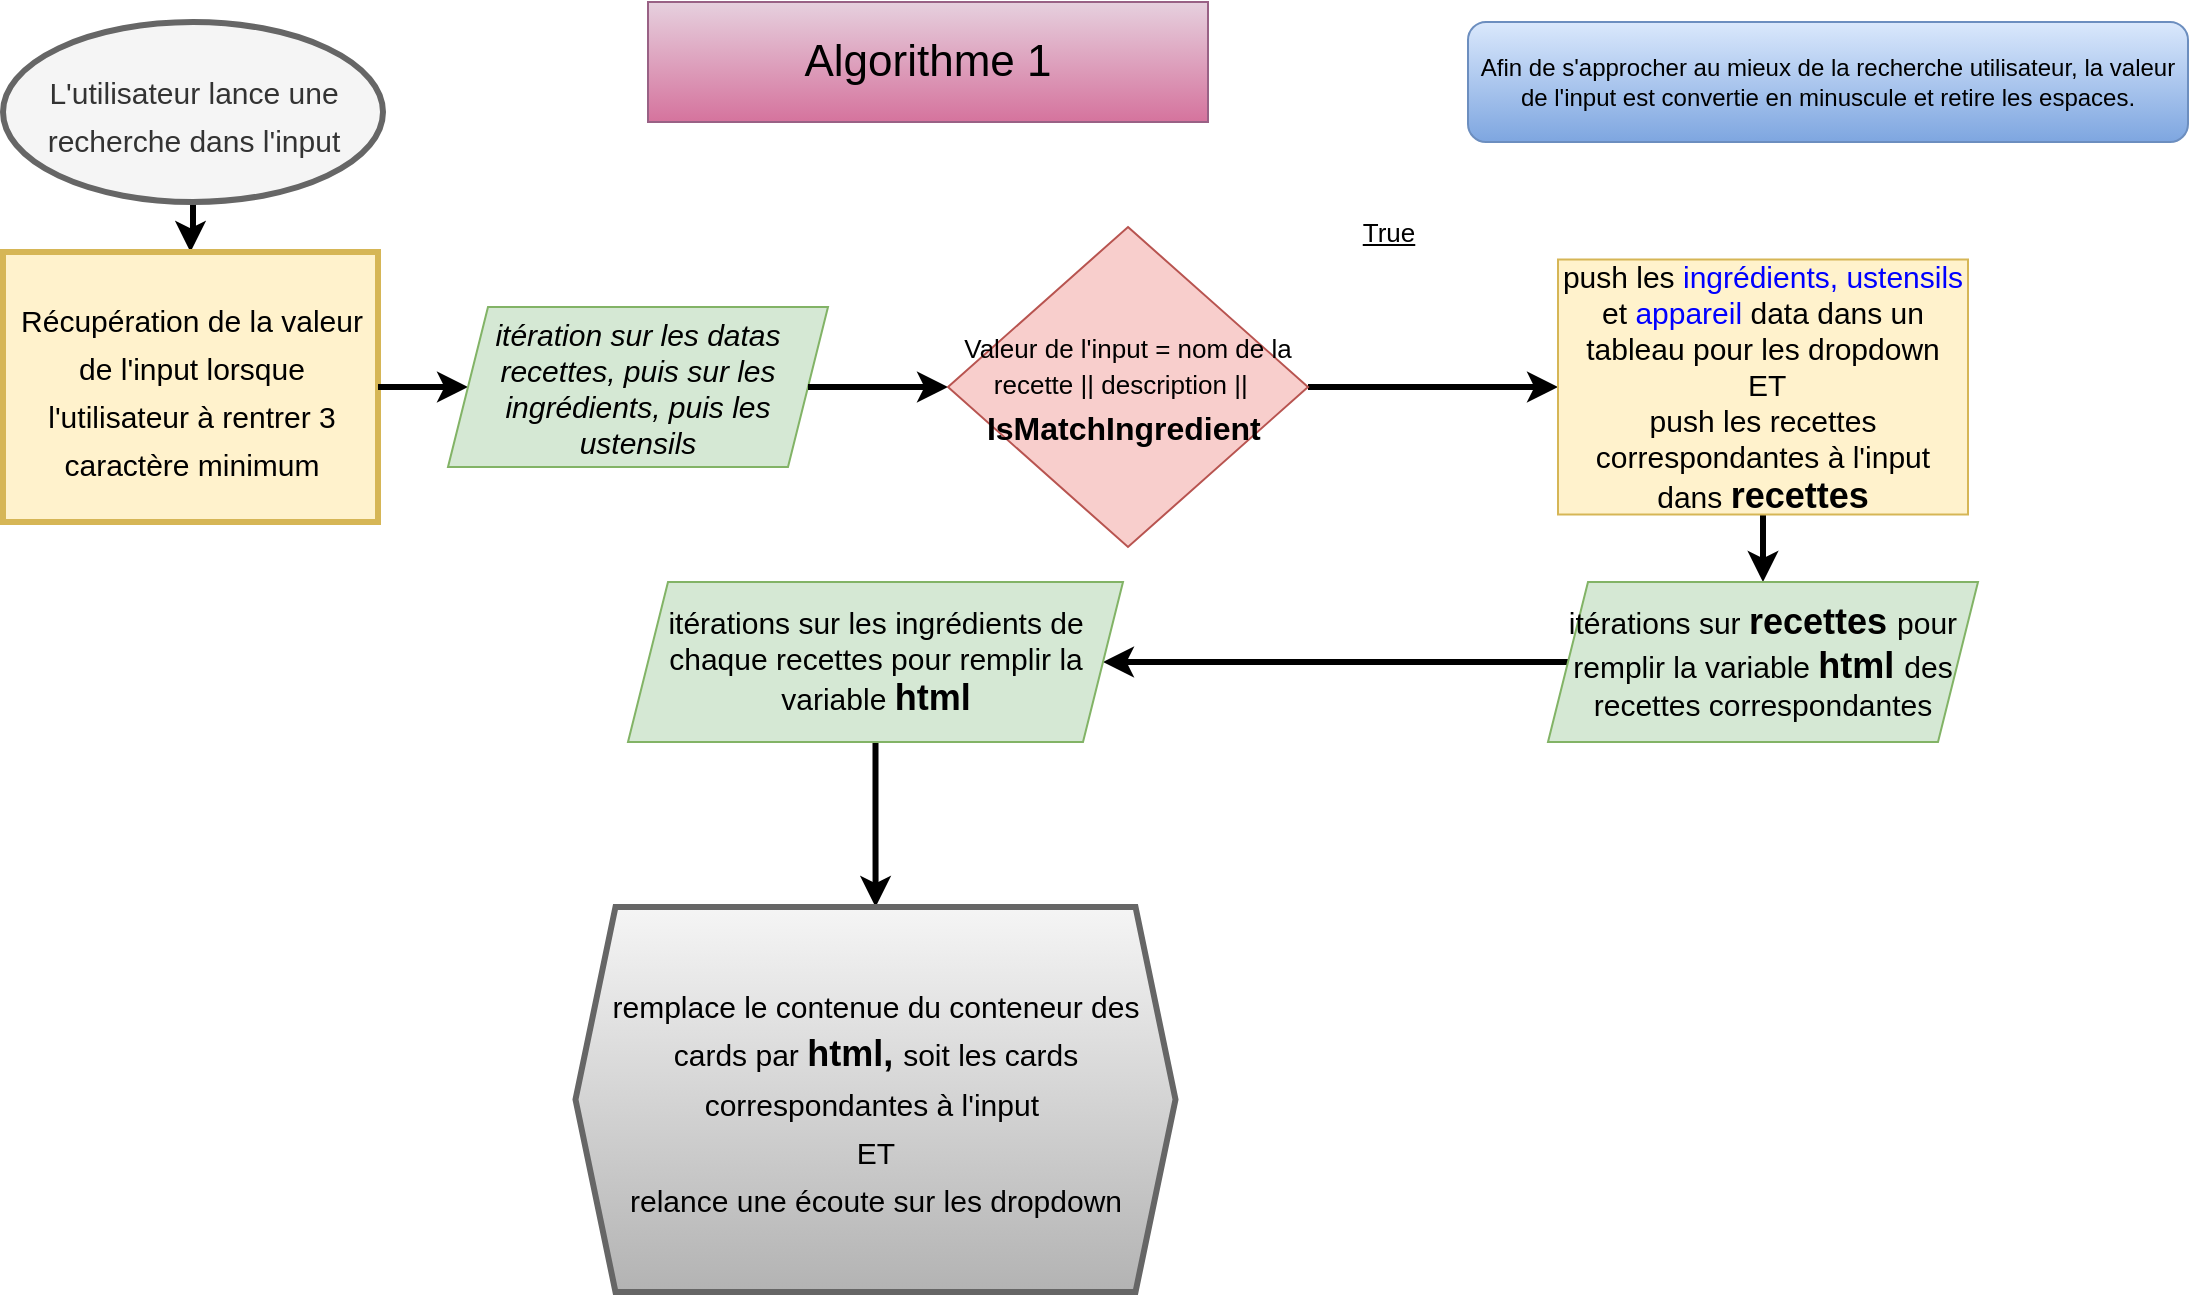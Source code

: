 <mxfile version="15.9.6" type="github" pages="2">
  <diagram id="11DLtLcQ0q4nKdQ-IW-K" name="Page-1">
    <mxGraphModel dx="1422" dy="705" grid="1" gridSize="10" guides="1" tooltips="1" connect="1" arrows="1" fold="1" page="1" pageScale="1" pageWidth="1169" pageHeight="827" math="0" shadow="0">
      <root>
        <mxCell id="0" />
        <mxCell id="1" parent="0" />
        <mxCell id="GyxKQUuqNOyYGBjIDTya-2" value="" style="edgeStyle=orthogonalEdgeStyle;orthogonalLoop=1;jettySize=auto;html=1;strokeWidth=3;" parent="1" source="NNSDG9ltlfEMwObovZCk-11" target="GyxKQUuqNOyYGBjIDTya-1" edge="1">
          <mxGeometry relative="1" as="geometry" />
        </mxCell>
        <mxCell id="NNSDG9ltlfEMwObovZCk-11" value="&lt;font style=&quot;font-size: 15px&quot;&gt;L&#39;utilisateur lance une recherche dans l&#39;input&lt;/font&gt;" style="ellipse;whiteSpace=wrap;html=1;fontSize=20;strokeColor=#666666;strokeWidth=3;fillColor=#f5f5f5;align=center;rounded=0;fontColor=#333333;" parent="1" vertex="1">
          <mxGeometry x="57.5" y="10" width="190" height="90" as="geometry" />
        </mxCell>
        <mxCell id="GyxKQUuqNOyYGBjIDTya-1" value="&lt;font style=&quot;font-size: 15px&quot;&gt;Récupération de la valeur de l&#39;input lorsque l&#39;utilisateur à rentrer 3 caractère minimum&lt;/font&gt;" style="whiteSpace=wrap;html=1;rounded=0;fontSize=20;strokeWidth=3;fillColor=#fff2cc;strokeColor=#d6b656;" parent="1" vertex="1">
          <mxGeometry x="57.5" y="125" width="187.5" height="135" as="geometry" />
        </mxCell>
        <mxCell id="GyxKQUuqNOyYGBjIDTya-8" value="&lt;span&gt;Afin de s&#39;approcher au mieux de la recherche utilisateur, la valeur de l&#39;input est convertie en minuscule et retire les espaces.&lt;/span&gt;" style="rounded=1;whiteSpace=wrap;html=1;fillColor=#dae8fc;strokeColor=#6c8ebf;gradientColor=#7ea6e0;" parent="1" vertex="1">
          <mxGeometry x="790" y="10" width="360" height="60" as="geometry" />
        </mxCell>
        <mxCell id="GyxKQUuqNOyYGBjIDTya-26" value="" style="edgeStyle=orthogonalEdgeStyle;orthogonalLoop=1;jettySize=auto;html=1;fontSize=15;strokeWidth=3;" parent="1" source="GyxKQUuqNOyYGBjIDTya-1" target="GyxKQUuqNOyYGBjIDTya-24" edge="1">
          <mxGeometry relative="1" as="geometry" />
        </mxCell>
        <mxCell id="GyxKQUuqNOyYGBjIDTya-24" value="&lt;i&gt;itération sur les datas recettes, puis sur les ingrédients, puis les ustensils&lt;/i&gt;" style="shape=parallelogram;perimeter=parallelogramPerimeter;whiteSpace=wrap;html=1;fixedSize=1;fontSize=15;fillColor=#d5e8d4;strokeColor=#82b366;" parent="1" vertex="1">
          <mxGeometry x="280" y="152.5" width="190" height="80" as="geometry" />
        </mxCell>
        <mxCell id="GyxKQUuqNOyYGBjIDTya-32" value="" style="edgeStyle=orthogonalEdgeStyle;orthogonalLoop=1;jettySize=auto;html=1;fontSize=15;strokeWidth=3;" parent="1" source="GyxKQUuqNOyYGBjIDTya-24" target="GyxKQUuqNOyYGBjIDTya-31" edge="1">
          <mxGeometry relative="1" as="geometry" />
        </mxCell>
        <mxCell id="hmBQmu3hqkO8t-ikBu-3-2" value="" style="edgeStyle=orthogonalEdgeStyle;rounded=1;orthogonalLoop=1;jettySize=auto;html=1;fontSize=18;fontColor=#000000;strokeWidth=3;" parent="1" source="GyxKQUuqNOyYGBjIDTya-31" target="hmBQmu3hqkO8t-ikBu-3-1" edge="1">
          <mxGeometry relative="1" as="geometry" />
        </mxCell>
        <mxCell id="GyxKQUuqNOyYGBjIDTya-31" value="&lt;div&gt;&lt;span style=&quot;font-size: 13px&quot;&gt;Valeur de l&#39;input = nom de la recette || description ||&amp;nbsp;&amp;nbsp;&lt;/span&gt;&lt;/div&gt;&lt;b style=&quot;font-size: 20px&quot;&gt;&lt;font style=&quot;font-size: 16px&quot;&gt;IsMatchIngredient&lt;/font&gt;&lt;/b&gt;&amp;nbsp;" style="rhombus;whiteSpace=wrap;html=1;fontSize=15;align=center;fillColor=#f8cecc;strokeColor=#b85450;" parent="1" vertex="1">
          <mxGeometry x="530" y="112.5" width="180" height="160" as="geometry" />
        </mxCell>
        <mxCell id="GyxKQUuqNOyYGBjIDTya-43" value="&lt;u&gt;True&lt;/u&gt;" style="text;html=1;align=center;verticalAlign=middle;resizable=0;points=[];autosize=1;strokeColor=none;fillColor=none;fontSize=13;" parent="1" vertex="1">
          <mxGeometry x="730" y="105" width="40" height="20" as="geometry" />
        </mxCell>
        <mxCell id="GyxKQUuqNOyYGBjIDTya-71" value="&lt;font style=&quot;font-size: 22px&quot;&gt;Algorithme 1&lt;/font&gt;" style="text;html=1;fillColor=#e6d0de;align=center;verticalAlign=middle;whiteSpace=wrap;rounded=0;fontSize=16;strokeColor=#996185;gradientColor=#d5739d;" parent="1" vertex="1">
          <mxGeometry x="380" width="280" height="60" as="geometry" />
        </mxCell>
        <mxCell id="hmBQmu3hqkO8t-ikBu-3-5" value="" style="edgeStyle=orthogonalEdgeStyle;rounded=1;orthogonalLoop=1;jettySize=auto;html=1;fontSize=18;fontColor=#000000;strokeWidth=3;" parent="1" source="hmBQmu3hqkO8t-ikBu-3-1" target="hmBQmu3hqkO8t-ikBu-3-4" edge="1">
          <mxGeometry relative="1" as="geometry" />
        </mxCell>
        <mxCell id="hmBQmu3hqkO8t-ikBu-3-1" value="push les &lt;font color=&quot;#0000ff&quot;&gt;ingrédients, ustensils &lt;/font&gt;et &lt;font color=&quot;#0000ff&quot;&gt;appareil&amp;nbsp;&lt;/font&gt;data dans un tableau pour les dropdown&lt;br&gt;&amp;nbsp;ET&lt;br&gt;push les recettes correspondantes à l&#39;input dans &lt;b&gt;&lt;font style=&quot;font-size: 18px&quot;&gt;recettes&lt;/font&gt;&lt;/b&gt;" style="whiteSpace=wrap;html=1;fontSize=15;strokeColor=#d6b656;fillColor=#fff2cc;" parent="1" vertex="1">
          <mxGeometry x="835" y="128.75" width="205" height="127.5" as="geometry" />
        </mxCell>
        <mxCell id="5KrHpPL63VyEcGcbjP_h-2" value="" style="edgeStyle=orthogonalEdgeStyle;rounded=1;orthogonalLoop=1;jettySize=auto;html=1;fontSize=18;fontColor=#000000;strokeWidth=3;" parent="1" source="hmBQmu3hqkO8t-ikBu-3-4" target="5KrHpPL63VyEcGcbjP_h-1" edge="1">
          <mxGeometry relative="1" as="geometry" />
        </mxCell>
        <mxCell id="hmBQmu3hqkO8t-ikBu-3-4" value="itérations sur &lt;b&gt;&lt;font style=&quot;font-size: 18px&quot;&gt;recettes &lt;/font&gt;&lt;/b&gt;pour remplir la variable &lt;b&gt;&lt;font style=&quot;font-size: 18px&quot;&gt;html &lt;/font&gt;&lt;/b&gt;des recettes correspondantes" style="shape=parallelogram;perimeter=parallelogramPerimeter;whiteSpace=wrap;html=1;fixedSize=1;fontSize=15;strokeColor=#82b366;fillColor=#d5e8d4;" parent="1" vertex="1">
          <mxGeometry x="830" y="290" width="215" height="80" as="geometry" />
        </mxCell>
        <mxCell id="5KrHpPL63VyEcGcbjP_h-4" value="" style="edgeStyle=orthogonalEdgeStyle;rounded=1;orthogonalLoop=1;jettySize=auto;html=1;fontSize=18;fontColor=#000000;strokeWidth=3;" parent="1" source="5KrHpPL63VyEcGcbjP_h-1" target="5KrHpPL63VyEcGcbjP_h-3" edge="1">
          <mxGeometry relative="1" as="geometry" />
        </mxCell>
        <mxCell id="5KrHpPL63VyEcGcbjP_h-1" value="itérations sur les ingrédients de chaque recettes pour remplir la variable &lt;b&gt;&lt;font style=&quot;font-size: 18px&quot;&gt;html&lt;/font&gt;&lt;/b&gt;" style="shape=parallelogram;perimeter=parallelogramPerimeter;whiteSpace=wrap;html=1;fixedSize=1;fontSize=15;strokeColor=#82b366;fillColor=#d5e8d4;" parent="1" vertex="1">
          <mxGeometry x="370" y="290" width="247.5" height="80" as="geometry" />
        </mxCell>
        <mxCell id="5KrHpPL63VyEcGcbjP_h-3" value="&lt;font&gt;&lt;span style=&quot;font-size: 15px&quot;&gt;remplace le contenue du conteneur des cards par &lt;/span&gt;&lt;b&gt;&lt;font style=&quot;font-size: 18px&quot;&gt;html,&amp;nbsp;&lt;/font&gt;&lt;/b&gt;&lt;span style=&quot;font-size: 15px&quot;&gt;soit les cards correspondantes à l&#39;input&amp;nbsp;&lt;/span&gt;&lt;br&gt;&lt;span style=&quot;font-size: 15px&quot;&gt;ET&lt;/span&gt;&lt;br&gt;&lt;span style=&quot;font-size: 15px&quot;&gt;relance une écoute sur les dropdown&lt;/span&gt;&lt;br&gt;&lt;/font&gt;" style="shape=hexagon;perimeter=hexagonPerimeter2;whiteSpace=wrap;html=1;fixedSize=1;rounded=0;fontSize=20;strokeWidth=3;fillColor=#f5f5f5;gradientColor=#b3b3b3;strokeColor=#666666;" parent="1" vertex="1">
          <mxGeometry x="343.75" y="452.5" width="300" height="192.5" as="geometry" />
        </mxCell>
      </root>
    </mxGraphModel>
  </diagram>
  <diagram id="1iwCDWMgIz8k7EVZaU8_" name="Page-2">
    <mxGraphModel dx="1422" dy="705" grid="1" gridSize="10" guides="1" tooltips="1" connect="1" arrows="1" fold="1" page="1" pageScale="1" pageWidth="1169" pageHeight="827" math="0" shadow="0">
      <root>
        <mxCell id="D1E5VV4iOFXvNiiTyq4r-0" />
        <mxCell id="D1E5VV4iOFXvNiiTyq4r-1" parent="D1E5VV4iOFXvNiiTyq4r-0" />
        <mxCell id="aPlGfTYEOXeY_nC5mLVW-0" value="&lt;font style=&quot;font-size: 22px&quot;&gt;Algorithme 2&lt;br&gt;&lt;/font&gt;" style="text;html=1;fillColor=#e6d0de;align=center;verticalAlign=middle;whiteSpace=wrap;rounded=0;fontSize=16;strokeColor=#996185;gradientColor=#d5739d;" parent="D1E5VV4iOFXvNiiTyq4r-1" vertex="1">
          <mxGeometry x="380" width="280" height="60" as="geometry" />
        </mxCell>
        <mxCell id="PTbbZ5b7S-LYuo7BQXhY-0" value="&lt;span&gt;Afin de s&#39;approcher au mieux de la recherche utilisateur, la valeur de l&#39;input est convertie en minuscule et retire les espaces.&lt;/span&gt;" style="rounded=1;whiteSpace=wrap;html=1;fillColor=#dae8fc;strokeColor=#6c8ebf;gradientColor=#7ea6e0;" parent="D1E5VV4iOFXvNiiTyq4r-1" vertex="1">
          <mxGeometry x="790" y="10" width="360" height="60" as="geometry" />
        </mxCell>
        <mxCell id="JzsUhIZQl9w3UOIY0Sud-1" value="" style="edgeStyle=orthogonalEdgeStyle;rounded=1;orthogonalLoop=1;jettySize=auto;html=1;strokeWidth=3;" parent="D1E5VV4iOFXvNiiTyq4r-1" source="vUNFdTNFkPYIHp7YYOb6-0" target="JzsUhIZQl9w3UOIY0Sud-0" edge="1">
          <mxGeometry relative="1" as="geometry" />
        </mxCell>
        <mxCell id="vUNFdTNFkPYIHp7YYOb6-0" value="&lt;font style=&quot;font-size: 15px&quot;&gt;L&#39;utilisateur lance une recherche dans l&#39;input&lt;/font&gt;" style="ellipse;whiteSpace=wrap;html=1;fontSize=20;strokeColor=#666666;strokeWidth=3;fillColor=#f5f5f5;align=center;rounded=0;fontColor=#333333;" parent="D1E5VV4iOFXvNiiTyq4r-1" vertex="1">
          <mxGeometry x="50" y="10" width="190" height="90" as="geometry" />
        </mxCell>
        <mxCell id="RWWKRG0oMQzYlbA7-Doh-1" value="" style="edgeStyle=orthogonalEdgeStyle;rounded=1;orthogonalLoop=1;jettySize=auto;html=1;strokeWidth=3;" parent="D1E5VV4iOFXvNiiTyq4r-1" source="JzsUhIZQl9w3UOIY0Sud-0" target="RWWKRG0oMQzYlbA7-Doh-0" edge="1">
          <mxGeometry relative="1" as="geometry" />
        </mxCell>
        <mxCell id="JzsUhIZQl9w3UOIY0Sud-0" value="&lt;font style=&quot;font-size: 15px&quot;&gt;Récupération de la valeur de l&#39;input&lt;/font&gt;" style="whiteSpace=wrap;html=1;rounded=0;fontSize=20;strokeWidth=3;fillColor=#fff2cc;strokeColor=#d6b656;" parent="D1E5VV4iOFXvNiiTyq4r-1" vertex="1">
          <mxGeometry x="70" y="140" width="150" height="50" as="geometry" />
        </mxCell>
        <mxCell id="1SXh3DYduKJZJxUFYwPZ-1" value="" style="edgeStyle=orthogonalEdgeStyle;rounded=1;orthogonalLoop=1;jettySize=auto;html=1;fontSize=13;strokeWidth=3;" parent="D1E5VV4iOFXvNiiTyq4r-1" source="RWWKRG0oMQzYlbA7-Doh-0" target="1SXh3DYduKJZJxUFYwPZ-0" edge="1">
          <mxGeometry relative="1" as="geometry" />
        </mxCell>
        <mxCell id="RWWKRG0oMQzYlbA7-Doh-0" value="itération sur les datas ingredients et ustensils depuis la variable &lt;b&gt;&lt;font style=&quot;font-size: 20px&quot;&gt;recettes&lt;/font&gt;&lt;/b&gt;" style="shape=parallelogram;perimeter=parallelogramPerimeter;whiteSpace=wrap;html=1;fixedSize=1;fontSize=15;fillColor=#d5e8d4;strokeColor=#82b366;" parent="D1E5VV4iOFXvNiiTyq4r-1" vertex="1">
          <mxGeometry x="270" y="125" width="270" height="80" as="geometry" />
        </mxCell>
        <mxCell id="RhAVklBRLqYQkVHg7o_o-1" value="" style="edgeStyle=orthogonalEdgeStyle;rounded=1;orthogonalLoop=1;jettySize=auto;html=1;fontSize=13;strokeWidth=3;" parent="D1E5VV4iOFXvNiiTyq4r-1" source="1SXh3DYduKJZJxUFYwPZ-0" target="RhAVklBRLqYQkVHg7o_o-0" edge="1">
          <mxGeometry relative="1" as="geometry" />
        </mxCell>
        <mxCell id="B73yGUFnMEvD0lNT4ph0-0" style="edgeStyle=orthogonalEdgeStyle;rounded=1;orthogonalLoop=1;jettySize=auto;html=1;entryX=0.452;entryY=1;entryDx=0;entryDy=0;entryPerimeter=0;strokeWidth=3;" parent="D1E5VV4iOFXvNiiTyq4r-1" source="1SXh3DYduKJZJxUFYwPZ-0" target="RWWKRG0oMQzYlbA7-Doh-0" edge="1">
          <mxGeometry relative="1" as="geometry">
            <Array as="points">
              <mxPoint x="675" y="265" />
              <mxPoint x="392" y="265" />
            </Array>
          </mxGeometry>
        </mxCell>
        <mxCell id="1SXh3DYduKJZJxUFYwPZ-0" value="&lt;div&gt;&lt;span style=&quot;font-size: 13px&quot;&gt;Valeur de l&#39;input = nom de la recette || description ||&amp;nbsp; &lt;/span&gt;&lt;font size=&quot;1&quot;&gt;&lt;span style=&quot;font-size: 13px&quot;&gt;ingrédient || appareil || ustensils&lt;/span&gt;&lt;/font&gt;&lt;/div&gt;" style="rhombus;whiteSpace=wrap;html=1;fontSize=15;align=center;fillColor=#f8cecc;strokeColor=#b85450;" parent="D1E5VV4iOFXvNiiTyq4r-1" vertex="1">
          <mxGeometry x="585" y="85" width="180" height="160" as="geometry" />
        </mxCell>
        <mxCell id="Xaapp1YN-O4LaWypMbmZ-2" value="" style="edgeStyle=orthogonalEdgeStyle;rounded=1;orthogonalLoop=1;jettySize=auto;html=1;fontSize=20;strokeWidth=3;" parent="D1E5VV4iOFXvNiiTyq4r-1" source="RhAVklBRLqYQkVHg7o_o-0" target="RhAVklBRLqYQkVHg7o_o-2" edge="1">
          <mxGeometry relative="1" as="geometry" />
        </mxCell>
        <mxCell id="RhAVklBRLqYQkVHg7o_o-0" value="&lt;font&gt;&lt;span style=&quot;font-size: 15px&quot;&gt;récupère chaque recette dans la data qui correspond et les stock dans la variable &lt;/span&gt;&lt;b&gt;&lt;font style=&quot;font-size: 20px&quot;&gt;recettes&lt;/font&gt;&lt;/b&gt;&lt;br&gt;&lt;/font&gt;" style="whiteSpace=wrap;html=1;rounded=0;fontSize=20;strokeWidth=3;fillColor=#fff2cc;strokeColor=#d6b656;" parent="D1E5VV4iOFXvNiiTyq4r-1" vertex="1">
          <mxGeometry x="857.5" y="110" width="210" height="110" as="geometry" />
        </mxCell>
        <mxCell id="Xaapp1YN-O4LaWypMbmZ-1" value="" style="edgeStyle=orthogonalEdgeStyle;rounded=1;orthogonalLoop=1;jettySize=auto;html=1;fontSize=20;strokeWidth=3;" parent="D1E5VV4iOFXvNiiTyq4r-1" source="RhAVklBRLqYQkVHg7o_o-2" target="RhAVklBRLqYQkVHg7o_o-3" edge="1">
          <mxGeometry relative="1" as="geometry" />
        </mxCell>
        <mxCell id="RhAVklBRLqYQkVHg7o_o-2" value="itére sur les data de chaque recettes à partir de &lt;font style=&quot;font-weight: bold ; font-size: 19px&quot;&gt;recettes &lt;/font&gt;&lt;font style=&quot;font-size: 13px&quot;&gt;dans la variable&lt;/font&gt;&lt;font style=&quot;font-weight: bold ; font-size: 19px&quot;&gt; html &lt;/font&gt;&lt;font style=&quot;font-size: 13px&quot;&gt;puis stock le html à injecter ET incrémente un tableau d&#39;appareil et d&#39;ustensils pour la dropdown&lt;/font&gt;" style="shape=parallelogram;perimeter=parallelogramPerimeter;whiteSpace=wrap;html=1;fixedSize=1;fontSize=15;fillColor=#d5e8d4;strokeColor=#82b366;" parent="D1E5VV4iOFXvNiiTyq4r-1" vertex="1">
          <mxGeometry x="817.5" y="340" width="290" height="120" as="geometry" />
        </mxCell>
        <mxCell id="FsyAWhYBXEimi0kr2z6X-0" value="" style="edgeStyle=orthogonalEdgeStyle;rounded=1;orthogonalLoop=1;jettySize=auto;html=1;fontSize=18;fontColor=#000000;strokeWidth=3;" parent="D1E5VV4iOFXvNiiTyq4r-1" source="RhAVklBRLqYQkVHg7o_o-3" target="-KsrQ-1eYmGp8sTWngaY-0" edge="1">
          <mxGeometry relative="1" as="geometry" />
        </mxCell>
        <mxCell id="RhAVklBRLqYQkVHg7o_o-3" value="itére sur les ingrédients de &lt;b&gt;&lt;font style=&quot;font-size: 20px&quot;&gt;recettes &lt;/font&gt;&lt;/b&gt;pour le stocker dans &lt;b&gt;&lt;font style=&quot;font-size: 20px&quot;&gt;listInngredients &lt;/font&gt;&lt;/b&gt;afin de l&#39;injecter dans le html ET incrémente un tableau d&#39;ingrédient pour la dropdown" style="shape=parallelogram;perimeter=parallelogramPerimeter;whiteSpace=wrap;html=1;fixedSize=1;fontSize=15;fillColor=#d5e8d4;strokeColor=#82b366;" parent="D1E5VV4iOFXvNiiTyq4r-1" vertex="1">
          <mxGeometry x="410" y="330" width="310" height="140" as="geometry" />
        </mxCell>
        <mxCell id="Xaapp1YN-O4LaWypMbmZ-3" value="True" style="text;html=1;strokeColor=none;fillColor=none;align=center;verticalAlign=middle;whiteSpace=wrap;rounded=0;fontSize=20;" parent="D1E5VV4iOFXvNiiTyq4r-1" vertex="1">
          <mxGeometry x="765" y="125" width="60" height="30" as="geometry" />
        </mxCell>
        <mxCell id="B73yGUFnMEvD0lNT4ph0-1" value="False" style="text;html=1;strokeColor=none;fillColor=none;align=center;verticalAlign=middle;whiteSpace=wrap;rounded=0;fontSize=20;" parent="D1E5VV4iOFXvNiiTyq4r-1" vertex="1">
          <mxGeometry x="525" y="230" width="60" height="30" as="geometry" />
        </mxCell>
        <mxCell id="-KsrQ-1eYmGp8sTWngaY-0" value="&lt;font&gt;&lt;span style=&quot;font-size: 15px&quot;&gt;vide le html des card recettes et dropdown PUIS incrémente le html avec les valeur correspondante à l&#39;input ET relance une écoute sur les dropdown&lt;/span&gt;&lt;br&gt;&lt;/font&gt;" style="shape=hexagon;perimeter=hexagonPerimeter2;whiteSpace=wrap;html=1;fixedSize=1;rounded=0;fontSize=20;strokeWidth=3;fillColor=#f5f5f5;gradientColor=#b3b3b3;strokeColor=#666666;" parent="D1E5VV4iOFXvNiiTyq4r-1" vertex="1">
          <mxGeometry x="415" y="540" width="300" height="192.5" as="geometry" />
        </mxCell>
      </root>
    </mxGraphModel>
  </diagram>
</mxfile>
